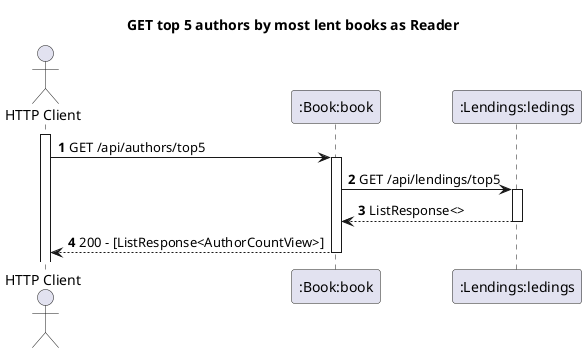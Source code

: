@startuml
'https://plantuml.com/sequence-diagram
autoactivate on
autonumber

title GET top 5 authors by most lent books as Reader

actor "HTTP Client" as Reader
participant ":Book:book" as Rest
participant ":Lendings:ledings" as AuxRest

activate Reader

Reader -> Rest: GET /api/authors/top5
Rest -> AuxRest: GET /api/lendings/top5
AuxRest --> Rest: ListResponse<>


Rest --> Reader: 200 - [ListResponse<AuthorCountView>]

@enduml



